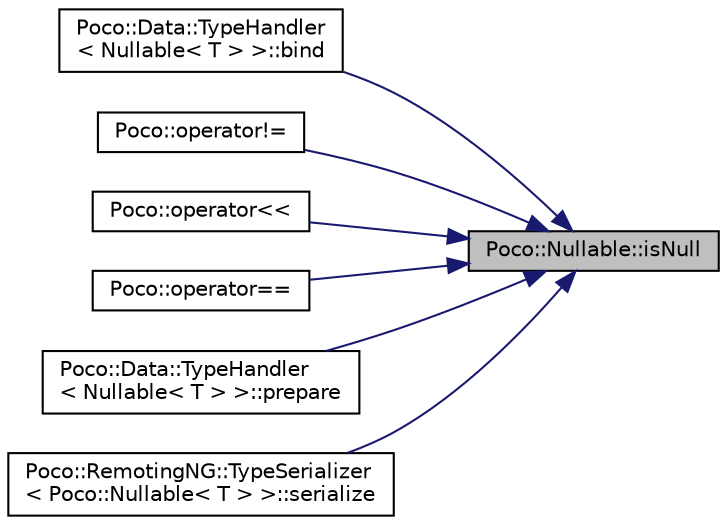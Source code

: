 digraph "Poco::Nullable::isNull"
{
 // LATEX_PDF_SIZE
  edge [fontname="Helvetica",fontsize="10",labelfontname="Helvetica",labelfontsize="10"];
  node [fontname="Helvetica",fontsize="10",shape=record];
  rankdir="RL";
  Node1 [label="Poco::Nullable::isNull",height=0.2,width=0.4,color="black", fillcolor="grey75", style="filled", fontcolor="black",tooltip="Returns true if the Nullable is empty."];
  Node1 -> Node2 [dir="back",color="midnightblue",fontsize="10",style="solid",fontname="Helvetica"];
  Node2 [label="Poco::Data::TypeHandler\l\< Nullable\< T \> \>::bind",height=0.2,width=0.4,color="black", fillcolor="white", style="filled",URL="$classPoco_1_1Data_1_1TypeHandler_3_01Nullable_3_01T_01_4_01_4.html#abc34669c39a616315c1c84398f63cdae",tooltip=" "];
  Node1 -> Node3 [dir="back",color="midnightblue",fontsize="10",style="solid",fontname="Helvetica"];
  Node3 [label="Poco::operator!=",height=0.2,width=0.4,color="black", fillcolor="white", style="filled",URL="$namespacePoco.html#ac2342e1963bd72520c80069b43eff6bd",tooltip="Returns true if this Nullable is not null."];
  Node1 -> Node4 [dir="back",color="midnightblue",fontsize="10",style="solid",fontname="Helvetica"];
  Node4 [label="Poco::operator\<\<",height=0.2,width=0.4,color="black", fillcolor="white", style="filled",URL="$namespacePoco.html#aa1fa6711b34bd1ef78c0f09e994ef339",tooltip=" "];
  Node1 -> Node5 [dir="back",color="midnightblue",fontsize="10",style="solid",fontname="Helvetica"];
  Node5 [label="Poco::operator==",height=0.2,width=0.4,color="black", fillcolor="white", style="filled",URL="$namespacePoco.html#a2f5d2a17dbf29a388a1a0b46564eeb72",tooltip="Returns true if this Nullable is null."];
  Node1 -> Node6 [dir="back",color="midnightblue",fontsize="10",style="solid",fontname="Helvetica"];
  Node6 [label="Poco::Data::TypeHandler\l\< Nullable\< T \> \>::prepare",height=0.2,width=0.4,color="black", fillcolor="white", style="filled",URL="$classPoco_1_1Data_1_1TypeHandler_3_01Nullable_3_01T_01_4_01_4.html#a60bf15038fb56bc72b4f17b815f6c322",tooltip=" "];
  Node1 -> Node7 [dir="back",color="midnightblue",fontsize="10",style="solid",fontname="Helvetica"];
  Node7 [label="Poco::RemotingNG::TypeSerializer\l\< Poco::Nullable\< T \> \>::serialize",height=0.2,width=0.4,color="black", fillcolor="white", style="filled",URL="$classPoco_1_1RemotingNG_1_1TypeSerializer_3_01Poco_1_1Nullable_3_01T_01_4_01_4.html#ab9c7d8781a732dfb93af5b5aad50cefa",tooltip=" "];
}
